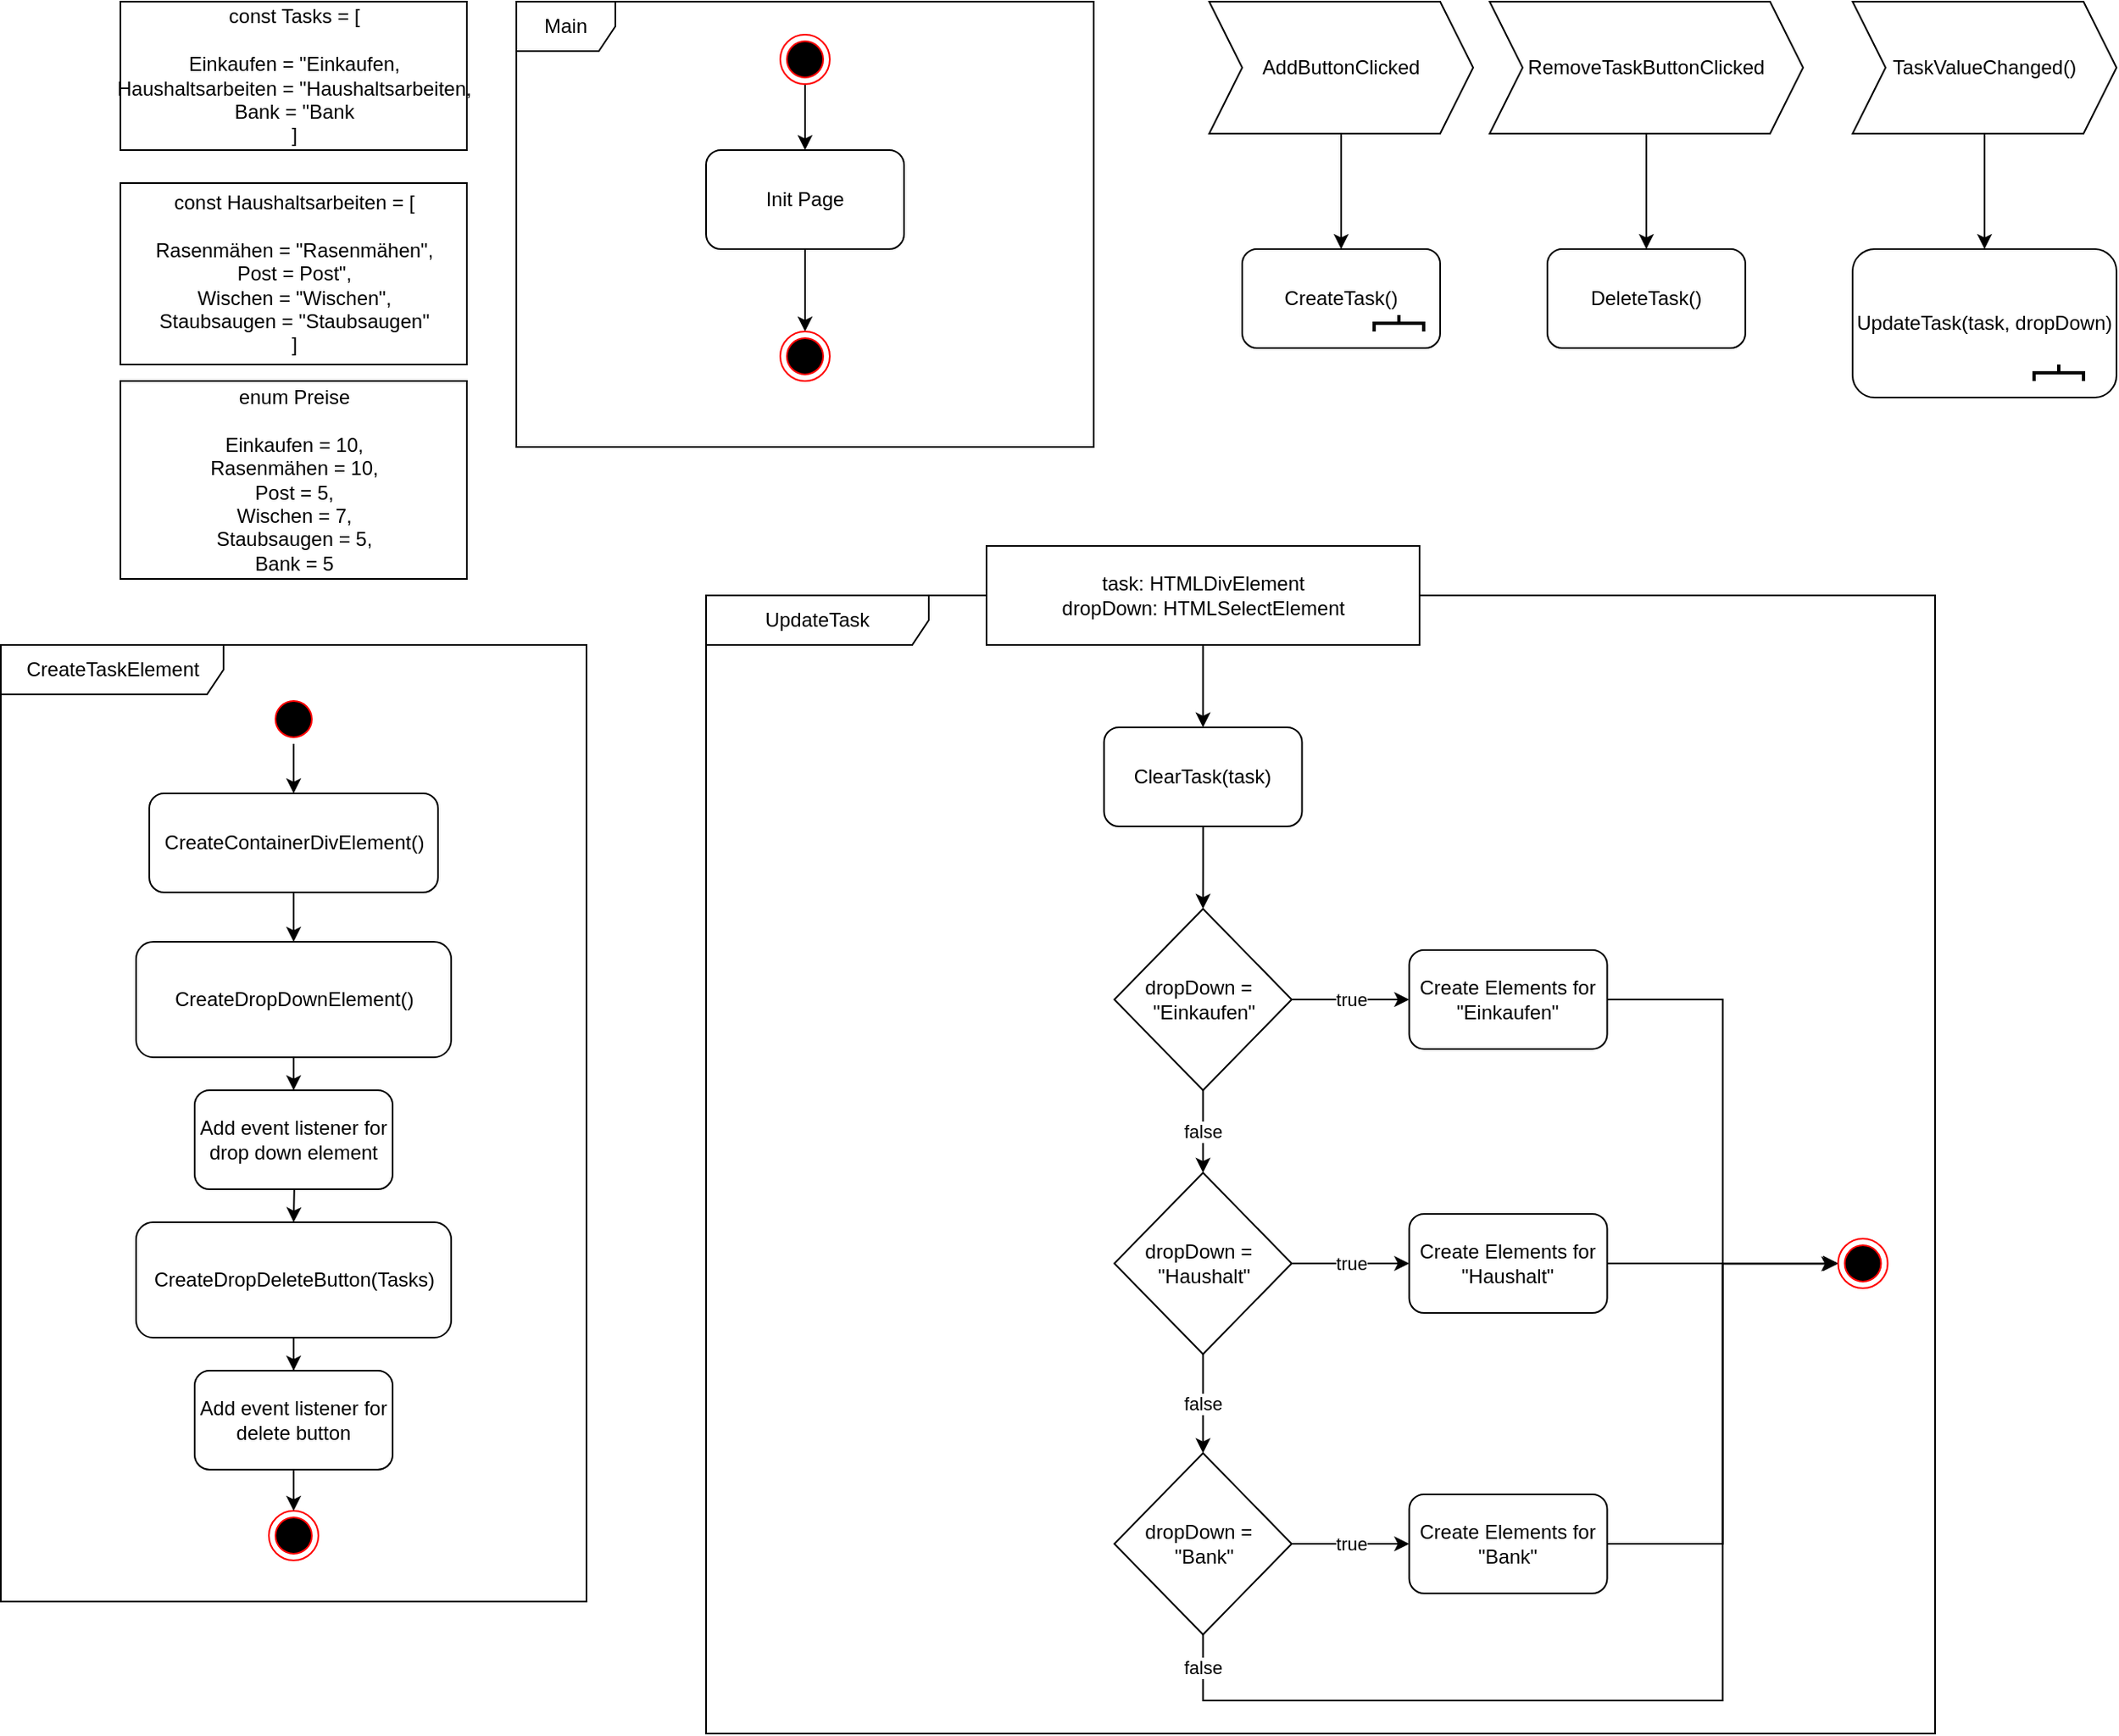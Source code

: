 <mxfile version="13.0.7" type="device"><diagram id="C5RBs43oDa-KdzZeNtuy" name="Page-1"><mxGraphModel dx="3685" dy="1089" grid="1" gridSize="10" guides="1" tooltips="1" connect="1" arrows="1" fold="1" page="1" pageScale="1" pageWidth="827" pageHeight="1169" math="0" shadow="0"><root><mxCell id="WIyWlLk6GJQsqaUBKTNV-0"/><mxCell id="WIyWlLk6GJQsqaUBKTNV-1" parent="WIyWlLk6GJQsqaUBKTNV-0"/><mxCell id="rUQuxN4u0Q031wquwLWL-75" value="UpdateTask&lt;br&gt;" style="shape=umlFrame;whiteSpace=wrap;html=1;width=135;height=30;" vertex="1" parent="WIyWlLk6GJQsqaUBKTNV-1"><mxGeometry x="-425" y="400" width="745" height="690" as="geometry"/></mxCell><mxCell id="rUQuxN4u0Q031wquwLWL-1" style="edgeStyle=orthogonalEdgeStyle;rounded=0;orthogonalLoop=1;jettySize=auto;html=1;entryX=0.5;entryY=0;entryDx=0;entryDy=0;" edge="1" parent="WIyWlLk6GJQsqaUBKTNV-1" source="rUQuxN4u0Q031wquwLWL-0" target="rUQuxN4u0Q031wquwLWL-2"><mxGeometry relative="1" as="geometry"><mxPoint x="-365" y="150" as="targetPoint"/></mxGeometry></mxCell><mxCell id="rUQuxN4u0Q031wquwLWL-0" value="" style="ellipse;html=1;shape=endState;fillColor=#000000;strokeColor=#ff0000;" vertex="1" parent="WIyWlLk6GJQsqaUBKTNV-1"><mxGeometry x="-380" y="60" width="30" height="30" as="geometry"/></mxCell><mxCell id="rUQuxN4u0Q031wquwLWL-4" value="" style="edgeStyle=orthogonalEdgeStyle;rounded=0;orthogonalLoop=1;jettySize=auto;html=1;" edge="1" parent="WIyWlLk6GJQsqaUBKTNV-1" source="rUQuxN4u0Q031wquwLWL-2" target="rUQuxN4u0Q031wquwLWL-5"><mxGeometry relative="1" as="geometry"><mxPoint x="-365" y="270" as="targetPoint"/></mxGeometry></mxCell><mxCell id="rUQuxN4u0Q031wquwLWL-2" value="Init Page" style="rounded=1;whiteSpace=wrap;html=1;" vertex="1" parent="WIyWlLk6GJQsqaUBKTNV-1"><mxGeometry x="-425" y="130" width="120" height="60" as="geometry"/></mxCell><mxCell id="rUQuxN4u0Q031wquwLWL-5" value="" style="ellipse;html=1;shape=endState;fillColor=#000000;strokeColor=#ff0000;" vertex="1" parent="WIyWlLk6GJQsqaUBKTNV-1"><mxGeometry x="-380" y="240" width="30" height="30" as="geometry"/></mxCell><mxCell id="rUQuxN4u0Q031wquwLWL-9" value="Main" style="shape=umlFrame;whiteSpace=wrap;html=1;" vertex="1" parent="WIyWlLk6GJQsqaUBKTNV-1"><mxGeometry x="-540" y="40" width="350" height="270" as="geometry"/></mxCell><mxCell id="rUQuxN4u0Q031wquwLWL-15" value="" style="edgeStyle=orthogonalEdgeStyle;rounded=0;orthogonalLoop=1;jettySize=auto;html=1;" edge="1" parent="WIyWlLk6GJQsqaUBKTNV-1" source="rUQuxN4u0Q031wquwLWL-10" target="rUQuxN4u0Q031wquwLWL-13"><mxGeometry relative="1" as="geometry"/></mxCell><mxCell id="rUQuxN4u0Q031wquwLWL-10" value="AddButtonClicked" style="shape=step;perimeter=stepPerimeter;whiteSpace=wrap;html=1;fixedSize=1;" vertex="1" parent="WIyWlLk6GJQsqaUBKTNV-1"><mxGeometry x="-120" y="40" width="160" height="80" as="geometry"/></mxCell><mxCell id="rUQuxN4u0Q031wquwLWL-13" value="CreateTask()" style="rounded=1;whiteSpace=wrap;html=1;" vertex="1" parent="WIyWlLk6GJQsqaUBKTNV-1"><mxGeometry x="-100" y="190" width="120" height="60" as="geometry"/></mxCell><mxCell id="rUQuxN4u0Q031wquwLWL-14" value="" style="strokeWidth=2;html=1;shape=mxgraph.flowchart.annotation_2;align=left;labelPosition=right;pointerEvents=1;rotation=90;" vertex="1" parent="WIyWlLk6GJQsqaUBKTNV-1"><mxGeometry x="-10" y="220" width="10" height="30" as="geometry"/></mxCell><mxCell id="rUQuxN4u0Q031wquwLWL-16" value="" style="edgeStyle=orthogonalEdgeStyle;rounded=0;orthogonalLoop=1;jettySize=auto;html=1;" edge="1" source="rUQuxN4u0Q031wquwLWL-17" target="rUQuxN4u0Q031wquwLWL-18" parent="WIyWlLk6GJQsqaUBKTNV-1"><mxGeometry relative="1" as="geometry"/></mxCell><mxCell id="rUQuxN4u0Q031wquwLWL-17" value="RemoveTaskButtonClicked" style="shape=step;perimeter=stepPerimeter;whiteSpace=wrap;html=1;fixedSize=1;" vertex="1" parent="WIyWlLk6GJQsqaUBKTNV-1"><mxGeometry x="50" y="40" width="190" height="80" as="geometry"/></mxCell><mxCell id="rUQuxN4u0Q031wquwLWL-18" value="DeleteTask()" style="rounded=1;whiteSpace=wrap;html=1;" vertex="1" parent="WIyWlLk6GJQsqaUBKTNV-1"><mxGeometry x="85" y="190" width="120" height="60" as="geometry"/></mxCell><mxCell id="rUQuxN4u0Q031wquwLWL-20" value="" style="edgeStyle=orthogonalEdgeStyle;rounded=0;orthogonalLoop=1;jettySize=auto;html=1;" edge="1" source="rUQuxN4u0Q031wquwLWL-21" target="rUQuxN4u0Q031wquwLWL-22" parent="WIyWlLk6GJQsqaUBKTNV-1"><mxGeometry relative="1" as="geometry"/></mxCell><mxCell id="rUQuxN4u0Q031wquwLWL-21" value="TaskValueChanged()" style="shape=step;perimeter=stepPerimeter;whiteSpace=wrap;html=1;fixedSize=1;" vertex="1" parent="WIyWlLk6GJQsqaUBKTNV-1"><mxGeometry x="270" y="40" width="160" height="80" as="geometry"/></mxCell><mxCell id="rUQuxN4u0Q031wquwLWL-22" value="UpdateTask(task, dropDown)" style="rounded=1;whiteSpace=wrap;html=1;" vertex="1" parent="WIyWlLk6GJQsqaUBKTNV-1"><mxGeometry x="270" y="190" width="160" height="90" as="geometry"/></mxCell><mxCell id="rUQuxN4u0Q031wquwLWL-23" value="" style="strokeWidth=2;html=1;shape=mxgraph.flowchart.annotation_2;align=left;labelPosition=right;pointerEvents=1;rotation=90;" vertex="1" parent="WIyWlLk6GJQsqaUBKTNV-1"><mxGeometry x="390" y="250" width="10" height="30" as="geometry"/></mxCell><mxCell id="rUQuxN4u0Q031wquwLWL-31" style="edgeStyle=orthogonalEdgeStyle;rounded=0;orthogonalLoop=1;jettySize=auto;html=1;" edge="1" parent="WIyWlLk6GJQsqaUBKTNV-1" source="rUQuxN4u0Q031wquwLWL-28" target="rUQuxN4u0Q031wquwLWL-30"><mxGeometry relative="1" as="geometry"/></mxCell><mxCell id="rUQuxN4u0Q031wquwLWL-28" value="" style="ellipse;html=1;shape=startState;fillColor=#000000;strokeColor=#ff0000;" vertex="1" parent="WIyWlLk6GJQsqaUBKTNV-1"><mxGeometry x="-690" y="460" width="30" height="30" as="geometry"/></mxCell><mxCell id="rUQuxN4u0Q031wquwLWL-33" style="edgeStyle=orthogonalEdgeStyle;rounded=0;orthogonalLoop=1;jettySize=auto;html=1;entryX=0.5;entryY=0;entryDx=0;entryDy=0;" edge="1" parent="WIyWlLk6GJQsqaUBKTNV-1" source="rUQuxN4u0Q031wquwLWL-30" target="rUQuxN4u0Q031wquwLWL-32"><mxGeometry relative="1" as="geometry"/></mxCell><mxCell id="rUQuxN4u0Q031wquwLWL-30" value="CreateContainerDivElement()" style="rounded=1;whiteSpace=wrap;html=1;" vertex="1" parent="WIyWlLk6GJQsqaUBKTNV-1"><mxGeometry x="-762.5" y="520" width="175" height="60" as="geometry"/></mxCell><mxCell id="rUQuxN4u0Q031wquwLWL-36" style="edgeStyle=orthogonalEdgeStyle;rounded=0;orthogonalLoop=1;jettySize=auto;html=1;" edge="1" parent="WIyWlLk6GJQsqaUBKTNV-1" source="rUQuxN4u0Q031wquwLWL-32" target="rUQuxN4u0Q031wquwLWL-34"><mxGeometry relative="1" as="geometry"/></mxCell><mxCell id="rUQuxN4u0Q031wquwLWL-32" value="CreateDropDownElement()" style="rounded=1;whiteSpace=wrap;html=1;" vertex="1" parent="WIyWlLk6GJQsqaUBKTNV-1"><mxGeometry x="-770.5" y="610" width="191" height="70" as="geometry"/></mxCell><mxCell id="rUQuxN4u0Q031wquwLWL-49" style="edgeStyle=orthogonalEdgeStyle;rounded=0;orthogonalLoop=1;jettySize=auto;html=1;" edge="1" parent="WIyWlLk6GJQsqaUBKTNV-1" target="rUQuxN4u0Q031wquwLWL-47"><mxGeometry relative="1" as="geometry"><mxPoint x="-675" y="725" as="sourcePoint"/></mxGeometry></mxCell><mxCell id="rUQuxN4u0Q031wquwLWL-34" value="Add event listener for drop down element" style="rounded=1;whiteSpace=wrap;html=1;" vertex="1" parent="WIyWlLk6GJQsqaUBKTNV-1"><mxGeometry x="-735" y="700" width="120" height="60" as="geometry"/></mxCell><mxCell id="rUQuxN4u0Q031wquwLWL-35" value="" style="ellipse;html=1;shape=endState;fillColor=#000000;strokeColor=#ff0000;" vertex="1" parent="WIyWlLk6GJQsqaUBKTNV-1"><mxGeometry x="-690" y="955" width="30" height="30" as="geometry"/></mxCell><mxCell id="rUQuxN4u0Q031wquwLWL-38" value="CreateTaskElement" style="shape=umlFrame;whiteSpace=wrap;html=1;width=135;height=30;" vertex="1" parent="WIyWlLk6GJQsqaUBKTNV-1"><mxGeometry x="-852.5" y="430" width="355" height="580" as="geometry"/></mxCell><mxCell id="rUQuxN4u0Q031wquwLWL-43" value="const Tasks = [&lt;br&gt;&lt;br&gt;Einkaufen = &quot;Einkaufen,&lt;br&gt;Haushaltsarbeiten = &quot;Haushaltsarbeiten,&lt;br&gt;Bank = &quot;Bank&lt;br&gt;]" style="html=1;" vertex="1" parent="WIyWlLk6GJQsqaUBKTNV-1"><mxGeometry x="-780" y="40" width="210" height="90" as="geometry"/></mxCell><mxCell id="rUQuxN4u0Q031wquwLWL-44" value="const Haushaltsarbeiten = [&lt;br&gt;&lt;br&gt;Rasenmähen = &quot;Rasenmähen&quot;,&lt;br&gt;Post = Post&quot;,&lt;br&gt;Wischen = &quot;Wischen&quot;,&lt;br&gt;Staubsaugen = &quot;Staubsaugen&quot;&lt;br&gt;]" style="html=1;" vertex="1" parent="WIyWlLk6GJQsqaUBKTNV-1"><mxGeometry x="-780" y="150" width="210" height="110" as="geometry"/></mxCell><mxCell id="rUQuxN4u0Q031wquwLWL-45" value="enum Preise&lt;br&gt;&lt;br&gt;Einkaufen = 10,&lt;br&gt;Rasenmähen = 10,&lt;br&gt;Post = 5,&lt;br&gt;Wischen = 7,&lt;br&gt;Staubsaugen = 5,&lt;br&gt;Bank = 5" style="html=1;" vertex="1" parent="WIyWlLk6GJQsqaUBKTNV-1"><mxGeometry x="-780" y="270" width="210" height="120" as="geometry"/></mxCell><mxCell id="rUQuxN4u0Q031wquwLWL-46" style="edgeStyle=orthogonalEdgeStyle;rounded=0;orthogonalLoop=1;jettySize=auto;html=1;" edge="1" source="rUQuxN4u0Q031wquwLWL-47" target="rUQuxN4u0Q031wquwLWL-48" parent="WIyWlLk6GJQsqaUBKTNV-1"><mxGeometry relative="1" as="geometry"/></mxCell><mxCell id="rUQuxN4u0Q031wquwLWL-47" value="CreateDropDeleteButton(Tasks)" style="rounded=1;whiteSpace=wrap;html=1;" vertex="1" parent="WIyWlLk6GJQsqaUBKTNV-1"><mxGeometry x="-770.5" y="780" width="191" height="70" as="geometry"/></mxCell><mxCell id="rUQuxN4u0Q031wquwLWL-50" style="edgeStyle=orthogonalEdgeStyle;rounded=0;orthogonalLoop=1;jettySize=auto;html=1;entryX=0.5;entryY=0;entryDx=0;entryDy=0;" edge="1" parent="WIyWlLk6GJQsqaUBKTNV-1" source="rUQuxN4u0Q031wquwLWL-48" target="rUQuxN4u0Q031wquwLWL-35"><mxGeometry relative="1" as="geometry"/></mxCell><mxCell id="rUQuxN4u0Q031wquwLWL-48" value="Add event listener for delete button" style="rounded=1;whiteSpace=wrap;html=1;" vertex="1" parent="WIyWlLk6GJQsqaUBKTNV-1"><mxGeometry x="-735" y="870" width="120" height="60" as="geometry"/></mxCell><mxCell id="rUQuxN4u0Q031wquwLWL-57" style="edgeStyle=orthogonalEdgeStyle;rounded=0;orthogonalLoop=1;jettySize=auto;html=1;" edge="1" parent="WIyWlLk6GJQsqaUBKTNV-1" source="rUQuxN4u0Q031wquwLWL-53" target="rUQuxN4u0Q031wquwLWL-54"><mxGeometry relative="1" as="geometry"/></mxCell><mxCell id="rUQuxN4u0Q031wquwLWL-53" value="ClearTask(task)" style="rounded=1;whiteSpace=wrap;html=1;" vertex="1" parent="WIyWlLk6GJQsqaUBKTNV-1"><mxGeometry x="-183.75" y="480" width="120" height="60" as="geometry"/></mxCell><mxCell id="rUQuxN4u0Q031wquwLWL-60" value="false" style="edgeStyle=orthogonalEdgeStyle;rounded=0;orthogonalLoop=1;jettySize=auto;html=1;entryX=0.5;entryY=0;entryDx=0;entryDy=0;" edge="1" parent="WIyWlLk6GJQsqaUBKTNV-1" source="rUQuxN4u0Q031wquwLWL-54" target="rUQuxN4u0Q031wquwLWL-58"><mxGeometry relative="1" as="geometry"/></mxCell><mxCell id="rUQuxN4u0Q031wquwLWL-65" value="true" style="edgeStyle=orthogonalEdgeStyle;rounded=0;orthogonalLoop=1;jettySize=auto;html=1;entryX=0;entryY=0.5;entryDx=0;entryDy=0;" edge="1" parent="WIyWlLk6GJQsqaUBKTNV-1" source="rUQuxN4u0Q031wquwLWL-54" target="rUQuxN4u0Q031wquwLWL-61"><mxGeometry relative="1" as="geometry"/></mxCell><mxCell id="rUQuxN4u0Q031wquwLWL-54" value="dropDown =&amp;nbsp;&amp;nbsp;&lt;br&gt;&quot;Einkaufen&quot;" style="rhombus;whiteSpace=wrap;html=1;" vertex="1" parent="WIyWlLk6GJQsqaUBKTNV-1"><mxGeometry x="-177.5" y="590" width="107.5" height="110" as="geometry"/></mxCell><mxCell id="rUQuxN4u0Q031wquwLWL-56" style="edgeStyle=orthogonalEdgeStyle;rounded=0;orthogonalLoop=1;jettySize=auto;html=1;entryX=0.5;entryY=0;entryDx=0;entryDy=0;" edge="1" parent="WIyWlLk6GJQsqaUBKTNV-1" source="rUQuxN4u0Q031wquwLWL-55" target="rUQuxN4u0Q031wquwLWL-53"><mxGeometry relative="1" as="geometry"/></mxCell><mxCell id="rUQuxN4u0Q031wquwLWL-55" value="task: HTMLDivElement&lt;br&gt;dropDown: HTMLSelectElement" style="rounded=0;whiteSpace=wrap;html=1;" vertex="1" parent="WIyWlLk6GJQsqaUBKTNV-1"><mxGeometry x="-255" y="370" width="262.5" height="60" as="geometry"/></mxCell><mxCell id="rUQuxN4u0Q031wquwLWL-62" value="false" style="edgeStyle=orthogonalEdgeStyle;rounded=0;orthogonalLoop=1;jettySize=auto;html=1;entryX=0.5;entryY=0;entryDx=0;entryDy=0;" edge="1" parent="WIyWlLk6GJQsqaUBKTNV-1" source="rUQuxN4u0Q031wquwLWL-58" target="rUQuxN4u0Q031wquwLWL-59"><mxGeometry relative="1" as="geometry"/></mxCell><mxCell id="rUQuxN4u0Q031wquwLWL-66" value="true" style="edgeStyle=orthogonalEdgeStyle;rounded=0;orthogonalLoop=1;jettySize=auto;html=1;entryX=0;entryY=0.5;entryDx=0;entryDy=0;" edge="1" parent="WIyWlLk6GJQsqaUBKTNV-1" source="rUQuxN4u0Q031wquwLWL-58" target="rUQuxN4u0Q031wquwLWL-63"><mxGeometry relative="1" as="geometry"/></mxCell><mxCell id="rUQuxN4u0Q031wquwLWL-58" value="dropDown =&amp;nbsp;&amp;nbsp;&lt;br&gt;&quot;Haushalt&quot;" style="rhombus;whiteSpace=wrap;html=1;" vertex="1" parent="WIyWlLk6GJQsqaUBKTNV-1"><mxGeometry x="-177.5" y="750" width="107.5" height="110" as="geometry"/></mxCell><mxCell id="rUQuxN4u0Q031wquwLWL-67" value="true" style="edgeStyle=orthogonalEdgeStyle;rounded=0;orthogonalLoop=1;jettySize=auto;html=1;entryX=0;entryY=0.5;entryDx=0;entryDy=0;" edge="1" parent="WIyWlLk6GJQsqaUBKTNV-1" source="rUQuxN4u0Q031wquwLWL-59" target="rUQuxN4u0Q031wquwLWL-64"><mxGeometry relative="1" as="geometry"/></mxCell><mxCell id="rUQuxN4u0Q031wquwLWL-72" style="edgeStyle=orthogonalEdgeStyle;rounded=0;orthogonalLoop=1;jettySize=auto;html=1;entryX=-0.037;entryY=0.509;entryDx=0;entryDy=0;entryPerimeter=0;" edge="1" parent="WIyWlLk6GJQsqaUBKTNV-1" source="rUQuxN4u0Q031wquwLWL-59" target="rUQuxN4u0Q031wquwLWL-68"><mxGeometry relative="1" as="geometry"><mxPoint x="251.25" y="805" as="targetPoint"/><Array as="points"><mxPoint x="-123.75" y="1070"/><mxPoint x="191.25" y="1070"/><mxPoint x="191.25" y="805"/></Array></mxGeometry></mxCell><mxCell id="rUQuxN4u0Q031wquwLWL-73" value="false" style="edgeLabel;html=1;align=center;verticalAlign=middle;resizable=0;points=[];" vertex="1" connectable="0" parent="rUQuxN4u0Q031wquwLWL-72"><mxGeometry x="-0.746" y="4" relative="1" as="geometry"><mxPoint x="-48" y="-16" as="offset"/></mxGeometry></mxCell><mxCell id="rUQuxN4u0Q031wquwLWL-59" value="dropDown =&amp;nbsp;&amp;nbsp;&lt;br&gt;&quot;Bank&quot;" style="rhombus;whiteSpace=wrap;html=1;" vertex="1" parent="WIyWlLk6GJQsqaUBKTNV-1"><mxGeometry x="-177.5" y="920" width="107.5" height="110" as="geometry"/></mxCell><mxCell id="rUQuxN4u0Q031wquwLWL-69" style="edgeStyle=orthogonalEdgeStyle;rounded=0;orthogonalLoop=1;jettySize=auto;html=1;entryX=0;entryY=0.5;entryDx=0;entryDy=0;" edge="1" parent="WIyWlLk6GJQsqaUBKTNV-1" source="rUQuxN4u0Q031wquwLWL-61" target="rUQuxN4u0Q031wquwLWL-68"><mxGeometry relative="1" as="geometry"/></mxCell><mxCell id="rUQuxN4u0Q031wquwLWL-61" value="Create Elements for &quot;Einkaufen&quot;" style="rounded=1;whiteSpace=wrap;html=1;" vertex="1" parent="WIyWlLk6GJQsqaUBKTNV-1"><mxGeometry x="1.25" y="615" width="120" height="60" as="geometry"/></mxCell><mxCell id="rUQuxN4u0Q031wquwLWL-70" style="edgeStyle=orthogonalEdgeStyle;rounded=0;orthogonalLoop=1;jettySize=auto;html=1;entryX=0;entryY=0.5;entryDx=0;entryDy=0;" edge="1" parent="WIyWlLk6GJQsqaUBKTNV-1" source="rUQuxN4u0Q031wquwLWL-63" target="rUQuxN4u0Q031wquwLWL-68"><mxGeometry relative="1" as="geometry"/></mxCell><mxCell id="rUQuxN4u0Q031wquwLWL-63" value="Create Elements for &quot;Haushalt&quot;" style="rounded=1;whiteSpace=wrap;html=1;" vertex="1" parent="WIyWlLk6GJQsqaUBKTNV-1"><mxGeometry x="1.25" y="775" width="120" height="60" as="geometry"/></mxCell><mxCell id="rUQuxN4u0Q031wquwLWL-71" style="edgeStyle=orthogonalEdgeStyle;rounded=0;orthogonalLoop=1;jettySize=auto;html=1;entryX=0;entryY=0.5;entryDx=0;entryDy=0;" edge="1" parent="WIyWlLk6GJQsqaUBKTNV-1" source="rUQuxN4u0Q031wquwLWL-64" target="rUQuxN4u0Q031wquwLWL-68"><mxGeometry relative="1" as="geometry"/></mxCell><mxCell id="rUQuxN4u0Q031wquwLWL-64" value="Create Elements for &quot;Bank&quot;" style="rounded=1;whiteSpace=wrap;html=1;" vertex="1" parent="WIyWlLk6GJQsqaUBKTNV-1"><mxGeometry x="1.25" y="945" width="120" height="60" as="geometry"/></mxCell><mxCell id="rUQuxN4u0Q031wquwLWL-68" value="" style="ellipse;html=1;shape=endState;fillColor=#000000;strokeColor=#ff0000;" vertex="1" parent="WIyWlLk6GJQsqaUBKTNV-1"><mxGeometry x="261.25" y="790" width="30" height="30" as="geometry"/></mxCell></root></mxGraphModel></diagram></mxfile>